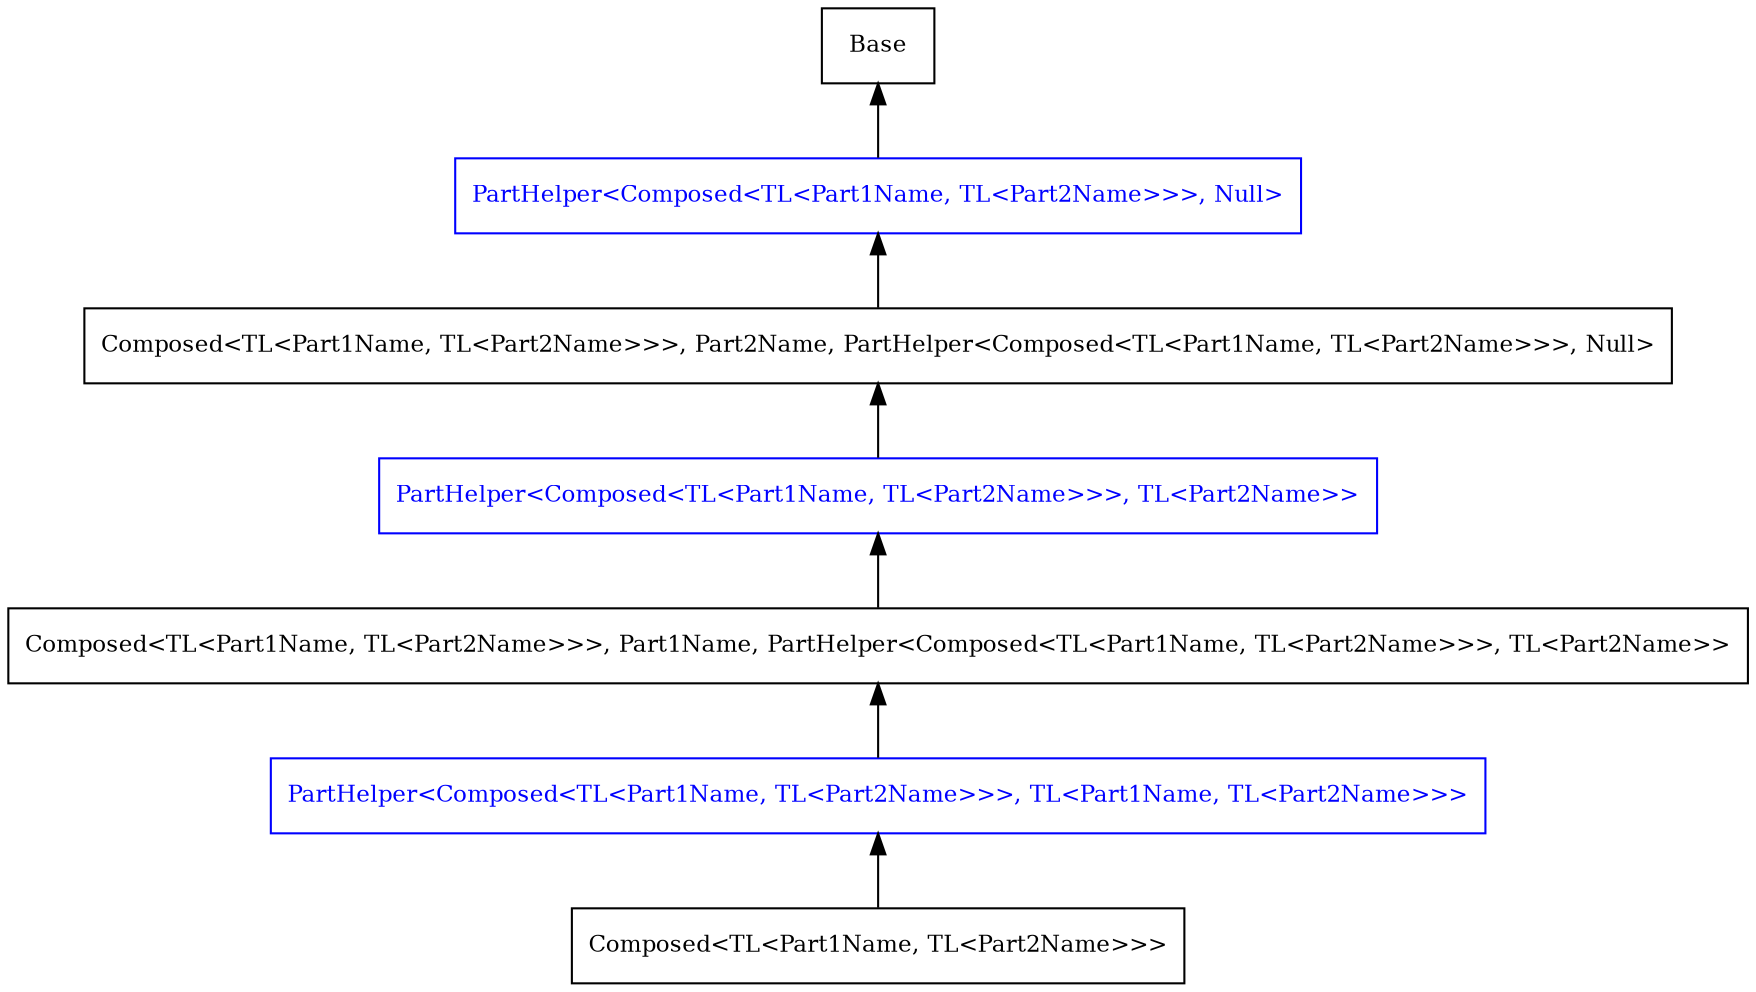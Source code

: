 digraph G {
    rankdir=BT;
    
    node[shape=box, fontsize=11];
    
    Composed [label="Composed<TL<Part1Name, TL<Part2Name>>>"];
    Helper1  [color=blue, fontcolor=blue, label="PartHelper<Composed<TL<Part1Name, TL<Part2Name>>>, TL<Part1Name, TL<Part2Name>>>"];
    Part1    [label="Composed<TL<Part1Name, TL<Part2Name>>>, Part1Name, PartHelper<Composed<TL<Part1Name, TL<Part2Name>>>, TL<Part2Name>>"];
    Helper2  [color=blue, fontcolor=blue, label="PartHelper<Composed<TL<Part1Name, TL<Part2Name>>>, TL<Part2Name>>"];
    Part2    [label="Composed<TL<Part1Name, TL<Part2Name>>>, Part2Name, PartHelper<Composed<TL<Part1Name, TL<Part2Name>>>, Null>"];
    Helper3  [color=blue, fontcolor=blue, label="PartHelper<Composed<TL<Part1Name, TL<Part2Name>>>, Null>"];
    
    Composed->Helper1->Part1->Helper2->Part2->Helper3->Base;
}